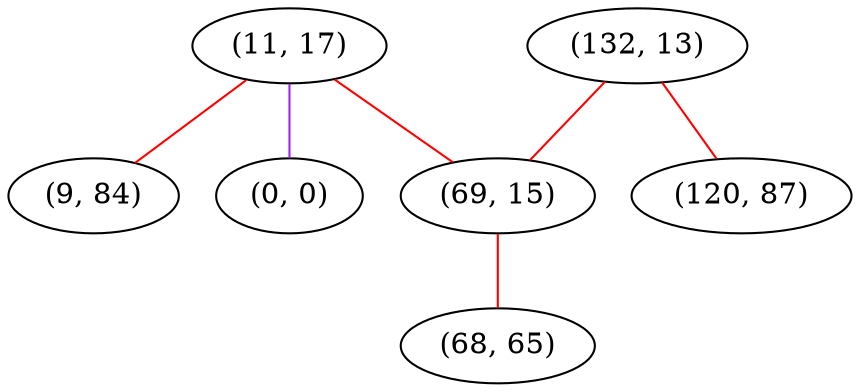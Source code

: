 graph "" {
"(11, 17)";
"(9, 84)";
"(0, 0)";
"(132, 13)";
"(69, 15)";
"(120, 87)";
"(68, 65)";
"(11, 17)" -- "(0, 0)"  [color=purple, key=0, weight=4];
"(11, 17)" -- "(69, 15)"  [color=red, key=0, weight=1];
"(11, 17)" -- "(9, 84)"  [color=red, key=0, weight=1];
"(132, 13)" -- "(69, 15)"  [color=red, key=0, weight=1];
"(132, 13)" -- "(120, 87)"  [color=red, key=0, weight=1];
"(69, 15)" -- "(68, 65)"  [color=red, key=0, weight=1];
}
